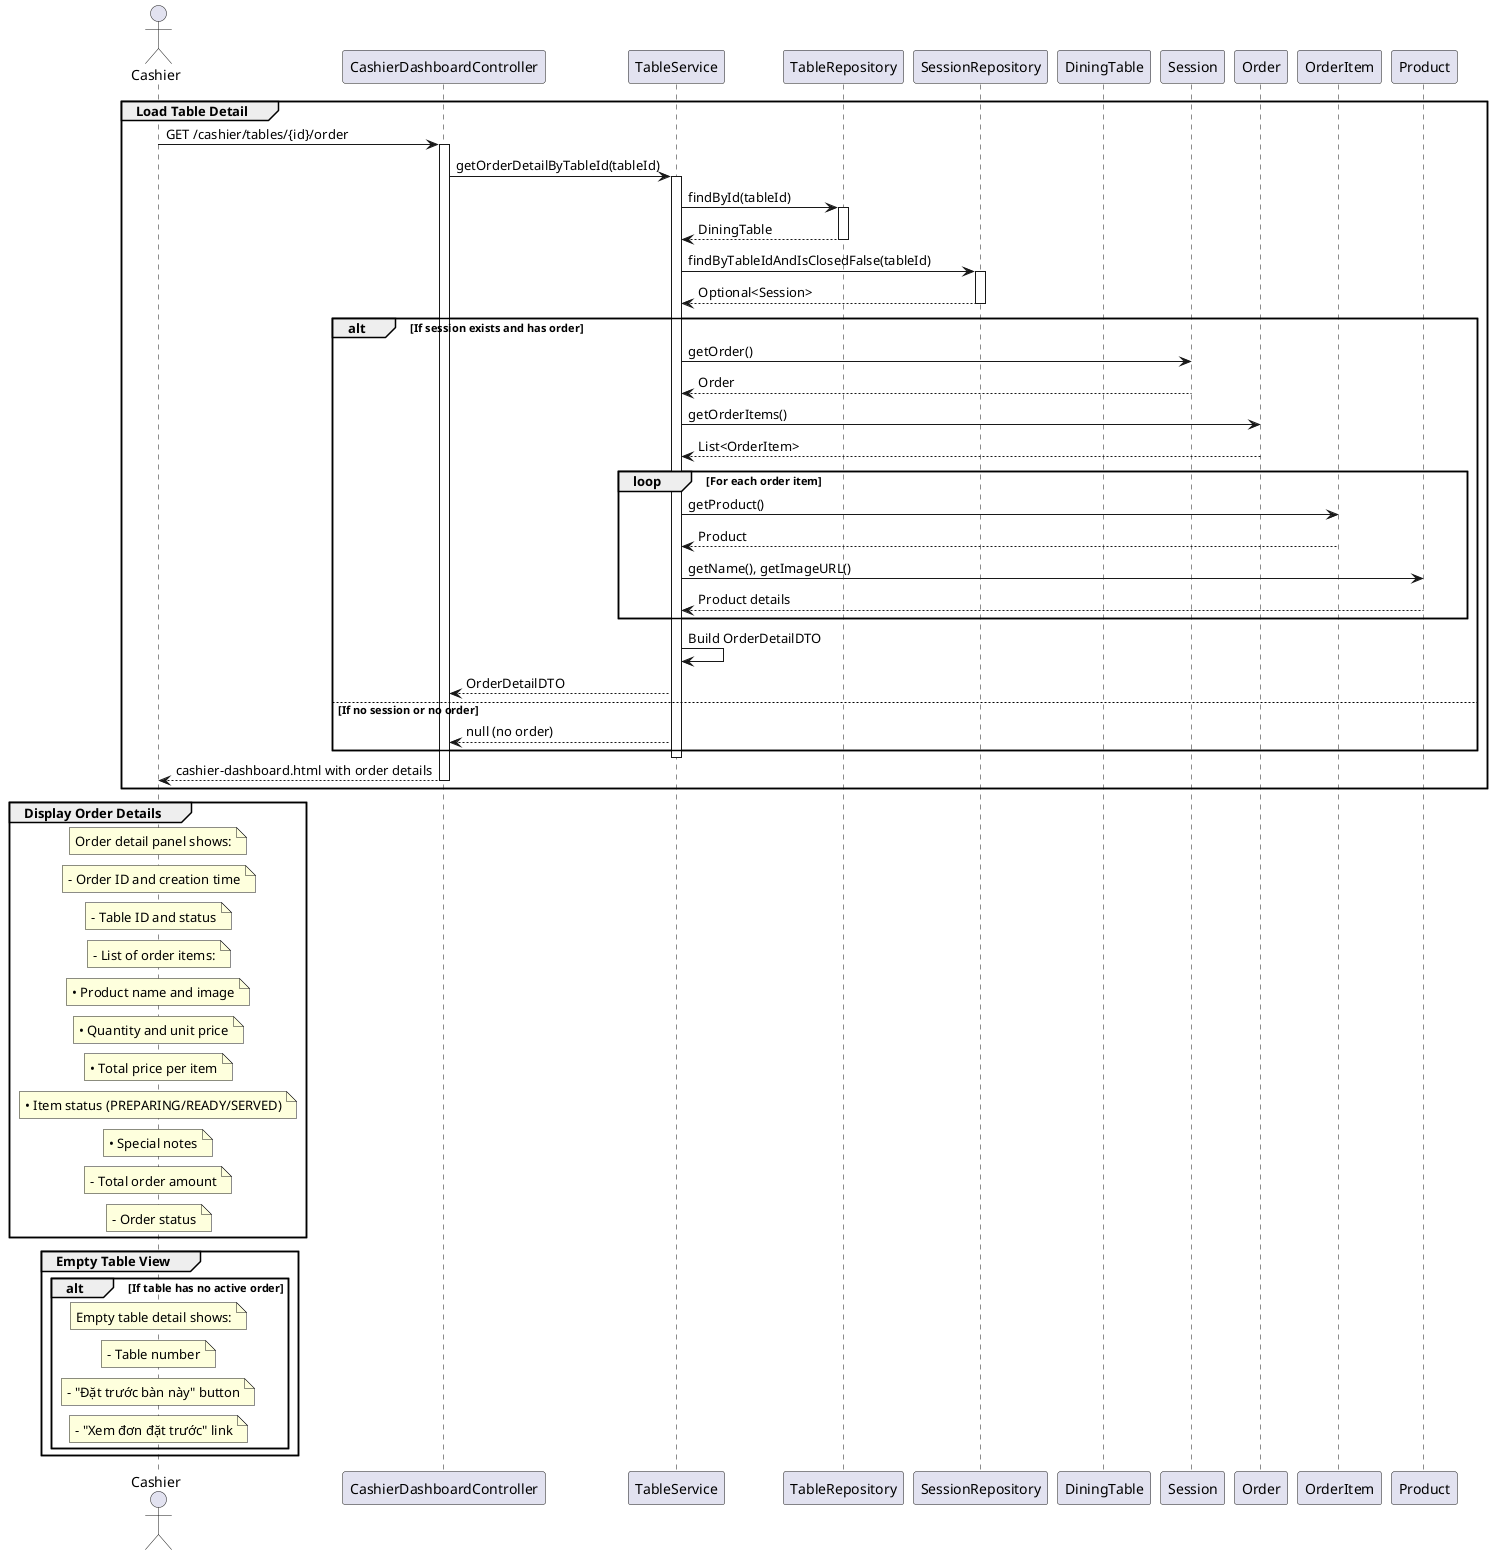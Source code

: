 @startuml View Table Detail Sequence Diagram

actor Cashier
participant "CashierDashboardController" as Controller
participant "TableService" as Service
participant "TableRepository" as TableRepo
participant "SessionRepository" as SessionRepo
participant "DiningTable" as Table
participant "Session" as Session
participant "Order" as Order
participant "OrderItem" as OrderItem
participant "Product" as Product

group Load Table Detail
    Cashier -> Controller: GET /cashier/tables/{id}/order
    activate Controller
    
    Controller -> Service: getOrderDetailByTableId(tableId)
    activate Service
    
    Service -> TableRepo: findById(tableId)
    activate TableRepo
    TableRepo --> Service: DiningTable
    deactivate TableRepo
    
    Service -> SessionRepo: findByTableIdAndIsClosedFalse(tableId)
    activate SessionRepo
    SessionRepo --> Service: Optional<Session>
    deactivate SessionRepo
    
    alt If session exists and has order
        Service -> Session: getOrder()
        Session --> Service: Order
        
        Service -> Order: getOrderItems()
        Order --> Service: List<OrderItem>
        
        loop For each order item
            Service -> OrderItem: getProduct()
            OrderItem --> Service: Product
            Service -> Product: getName(), getImageURL()
            Product --> Service: Product details
        end
        
        Service -> Service: Build OrderDetailDTO
        Service --> Controller: OrderDetailDTO
    else If no session or no order
        Service --> Controller: null (no order)
    end
    
    deactivate Service
    
    Controller --> Cashier: cashier-dashboard.html with order details
    deactivate Controller
end

group Display Order Details
    note over Cashier: Order detail panel shows:
    note over Cashier: - Order ID and creation time
    note over Cashier: - Table ID and status
    note over Cashier: - List of order items:
    note over Cashier:   • Product name and image
    note over Cashier:   • Quantity and unit price
    note over Cashier:   • Total price per item
    note over Cashier:   • Item status (PREPARING/READY/SERVED)
    note over Cashier:   • Special notes
    note over Cashier: - Total order amount
    note over Cashier: - Order status
end

group Empty Table View
    alt If table has no active order
        note over Cashier: Empty table detail shows:
        note over Cashier: - Table number
        note over Cashier: - "Đặt trước bàn này" button
        note over Cashier: - "Xem đơn đặt trước" link
    end
end

@enduml

